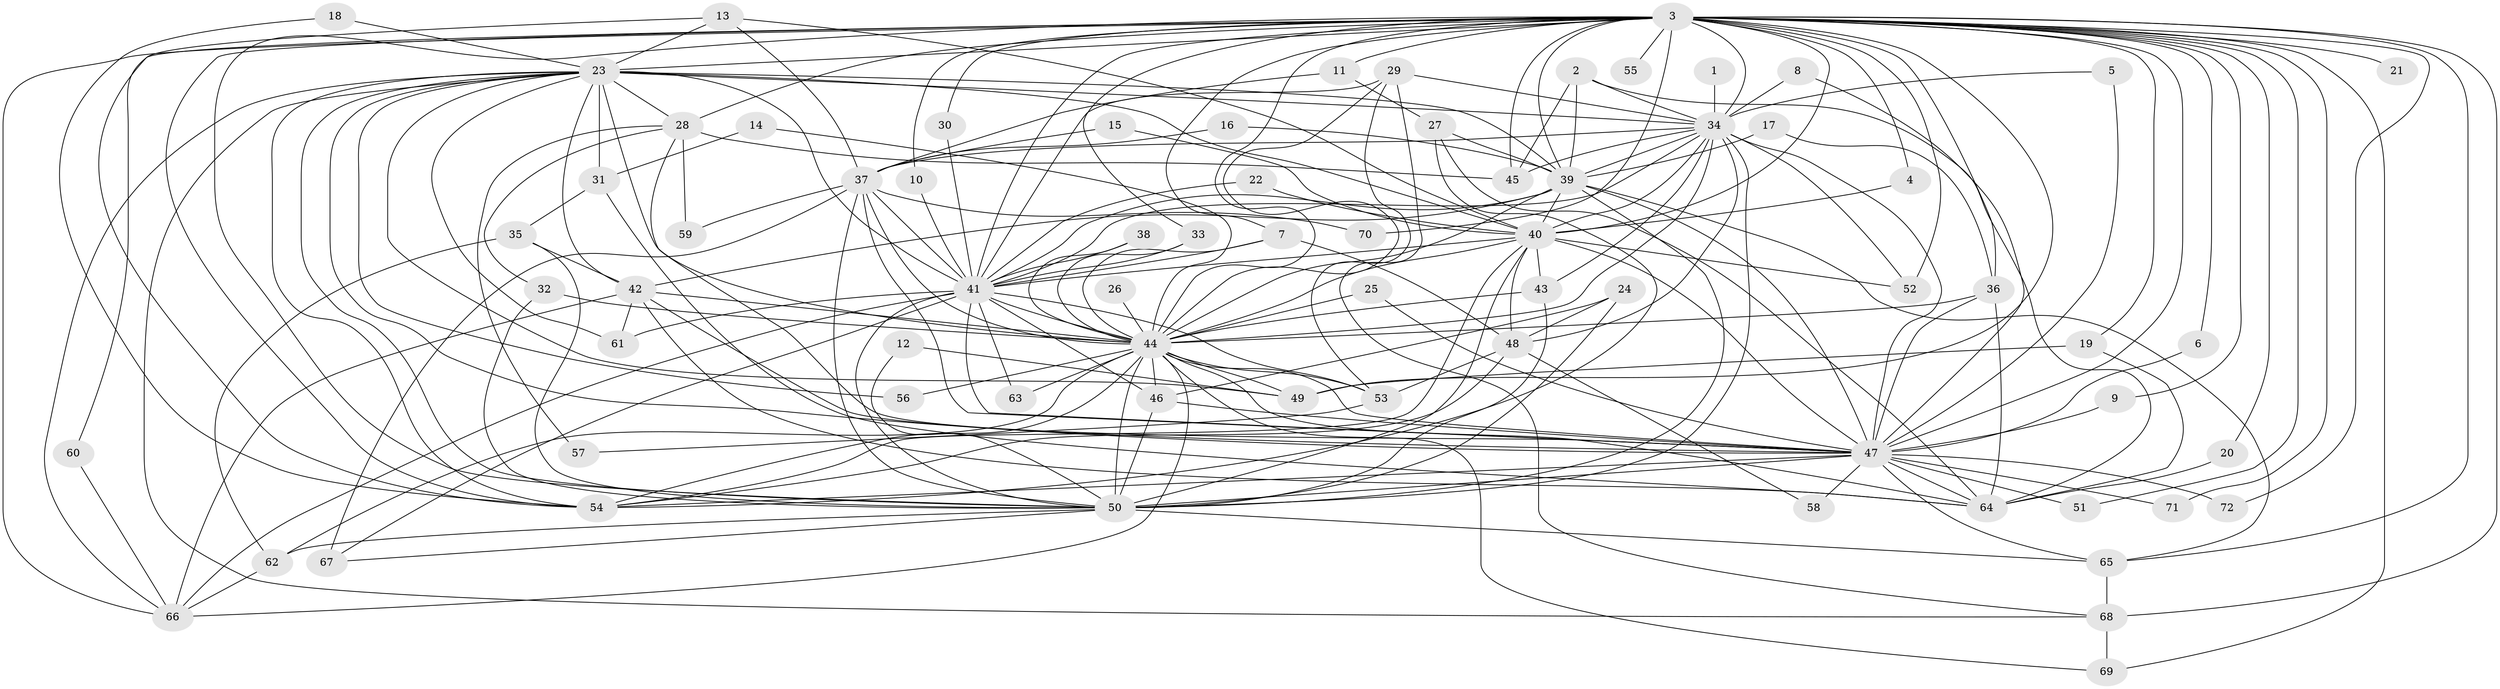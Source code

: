 // original degree distribution, {27: 0.013888888888888888, 29: 0.006944444444444444, 26: 0.006944444444444444, 19: 0.006944444444444444, 24: 0.006944444444444444, 22: 0.006944444444444444, 16: 0.006944444444444444, 20: 0.006944444444444444, 38: 0.006944444444444444, 4: 0.09722222222222222, 5: 0.04861111111111111, 2: 0.5277777777777778, 3: 0.2152777777777778, 6: 0.013888888888888888, 9: 0.006944444444444444, 7: 0.020833333333333332}
// Generated by graph-tools (version 1.1) at 2025/25/03/09/25 03:25:45]
// undirected, 72 vertices, 206 edges
graph export_dot {
graph [start="1"]
  node [color=gray90,style=filled];
  1;
  2;
  3;
  4;
  5;
  6;
  7;
  8;
  9;
  10;
  11;
  12;
  13;
  14;
  15;
  16;
  17;
  18;
  19;
  20;
  21;
  22;
  23;
  24;
  25;
  26;
  27;
  28;
  29;
  30;
  31;
  32;
  33;
  34;
  35;
  36;
  37;
  38;
  39;
  40;
  41;
  42;
  43;
  44;
  45;
  46;
  47;
  48;
  49;
  50;
  51;
  52;
  53;
  54;
  55;
  56;
  57;
  58;
  59;
  60;
  61;
  62;
  63;
  64;
  65;
  66;
  67;
  68;
  69;
  70;
  71;
  72;
  1 -- 34 [weight=1.0];
  2 -- 34 [weight=1.0];
  2 -- 39 [weight=1.0];
  2 -- 45 [weight=1.0];
  2 -- 64 [weight=1.0];
  3 -- 4 [weight=1.0];
  3 -- 6 [weight=1.0];
  3 -- 7 [weight=1.0];
  3 -- 9 [weight=1.0];
  3 -- 10 [weight=1.0];
  3 -- 11 [weight=1.0];
  3 -- 19 [weight=1.0];
  3 -- 20 [weight=1.0];
  3 -- 21 [weight=2.0];
  3 -- 23 [weight=2.0];
  3 -- 28 [weight=1.0];
  3 -- 30 [weight=1.0];
  3 -- 33 [weight=1.0];
  3 -- 34 [weight=2.0];
  3 -- 36 [weight=1.0];
  3 -- 39 [weight=2.0];
  3 -- 40 [weight=2.0];
  3 -- 41 [weight=2.0];
  3 -- 44 [weight=3.0];
  3 -- 45 [weight=2.0];
  3 -- 47 [weight=3.0];
  3 -- 49 [weight=1.0];
  3 -- 50 [weight=3.0];
  3 -- 51 [weight=1.0];
  3 -- 52 [weight=2.0];
  3 -- 54 [weight=2.0];
  3 -- 55 [weight=2.0];
  3 -- 60 [weight=1.0];
  3 -- 65 [weight=1.0];
  3 -- 66 [weight=1.0];
  3 -- 68 [weight=2.0];
  3 -- 69 [weight=1.0];
  3 -- 70 [weight=1.0];
  3 -- 71 [weight=2.0];
  3 -- 72 [weight=1.0];
  4 -- 40 [weight=1.0];
  5 -- 34 [weight=1.0];
  5 -- 47 [weight=1.0];
  6 -- 47 [weight=1.0];
  7 -- 41 [weight=1.0];
  7 -- 44 [weight=1.0];
  7 -- 48 [weight=1.0];
  8 -- 34 [weight=1.0];
  8 -- 47 [weight=1.0];
  9 -- 47 [weight=1.0];
  10 -- 41 [weight=1.0];
  11 -- 27 [weight=1.0];
  11 -- 37 [weight=1.0];
  12 -- 49 [weight=1.0];
  12 -- 50 [weight=1.0];
  13 -- 23 [weight=1.0];
  13 -- 37 [weight=1.0];
  13 -- 40 [weight=1.0];
  13 -- 54 [weight=1.0];
  14 -- 31 [weight=1.0];
  14 -- 44 [weight=1.0];
  15 -- 37 [weight=1.0];
  15 -- 40 [weight=1.0];
  16 -- 37 [weight=1.0];
  16 -- 39 [weight=1.0];
  17 -- 36 [weight=1.0];
  17 -- 39 [weight=1.0];
  18 -- 23 [weight=1.0];
  18 -- 54 [weight=1.0];
  19 -- 49 [weight=1.0];
  19 -- 64 [weight=1.0];
  20 -- 64 [weight=1.0];
  22 -- 40 [weight=1.0];
  22 -- 41 [weight=1.0];
  23 -- 28 [weight=1.0];
  23 -- 31 [weight=1.0];
  23 -- 34 [weight=1.0];
  23 -- 39 [weight=1.0];
  23 -- 40 [weight=2.0];
  23 -- 41 [weight=1.0];
  23 -- 42 [weight=1.0];
  23 -- 44 [weight=1.0];
  23 -- 47 [weight=1.0];
  23 -- 49 [weight=1.0];
  23 -- 50 [weight=1.0];
  23 -- 54 [weight=1.0];
  23 -- 56 [weight=1.0];
  23 -- 61 [weight=1.0];
  23 -- 66 [weight=1.0];
  23 -- 68 [weight=1.0];
  24 -- 46 [weight=1.0];
  24 -- 48 [weight=1.0];
  24 -- 50 [weight=1.0];
  25 -- 44 [weight=1.0];
  25 -- 47 [weight=1.0];
  26 -- 44 [weight=1.0];
  27 -- 39 [weight=1.0];
  27 -- 54 [weight=1.0];
  27 -- 64 [weight=1.0];
  28 -- 32 [weight=1.0];
  28 -- 45 [weight=1.0];
  28 -- 47 [weight=1.0];
  28 -- 57 [weight=1.0];
  28 -- 59 [weight=1.0];
  29 -- 34 [weight=1.0];
  29 -- 41 [weight=1.0];
  29 -- 44 [weight=1.0];
  29 -- 53 [weight=1.0];
  29 -- 68 [weight=1.0];
  30 -- 41 [weight=1.0];
  31 -- 35 [weight=1.0];
  31 -- 64 [weight=1.0];
  32 -- 44 [weight=1.0];
  32 -- 50 [weight=1.0];
  33 -- 41 [weight=1.0];
  33 -- 44 [weight=1.0];
  34 -- 37 [weight=1.0];
  34 -- 39 [weight=1.0];
  34 -- 40 [weight=1.0];
  34 -- 41 [weight=1.0];
  34 -- 43 [weight=1.0];
  34 -- 44 [weight=1.0];
  34 -- 45 [weight=1.0];
  34 -- 47 [weight=2.0];
  34 -- 48 [weight=2.0];
  34 -- 50 [weight=1.0];
  34 -- 52 [weight=1.0];
  35 -- 42 [weight=1.0];
  35 -- 50 [weight=1.0];
  35 -- 62 [weight=1.0];
  36 -- 44 [weight=1.0];
  36 -- 47 [weight=1.0];
  36 -- 64 [weight=1.0];
  37 -- 41 [weight=1.0];
  37 -- 44 [weight=1.0];
  37 -- 47 [weight=1.0];
  37 -- 50 [weight=1.0];
  37 -- 59 [weight=1.0];
  37 -- 67 [weight=1.0];
  37 -- 70 [weight=1.0];
  38 -- 41 [weight=1.0];
  38 -- 44 [weight=1.0];
  39 -- 40 [weight=1.0];
  39 -- 41 [weight=1.0];
  39 -- 42 [weight=1.0];
  39 -- 44 [weight=1.0];
  39 -- 47 [weight=1.0];
  39 -- 50 [weight=2.0];
  39 -- 65 [weight=1.0];
  40 -- 41 [weight=3.0];
  40 -- 43 [weight=1.0];
  40 -- 44 [weight=2.0];
  40 -- 47 [weight=1.0];
  40 -- 48 [weight=1.0];
  40 -- 50 [weight=1.0];
  40 -- 52 [weight=1.0];
  40 -- 54 [weight=1.0];
  41 -- 44 [weight=2.0];
  41 -- 46 [weight=1.0];
  41 -- 47 [weight=1.0];
  41 -- 50 [weight=1.0];
  41 -- 53 [weight=1.0];
  41 -- 61 [weight=1.0];
  41 -- 63 [weight=1.0];
  41 -- 66 [weight=1.0];
  41 -- 67 [weight=1.0];
  42 -- 44 [weight=1.0];
  42 -- 47 [weight=1.0];
  42 -- 61 [weight=1.0];
  42 -- 64 [weight=1.0];
  42 -- 66 [weight=1.0];
  43 -- 44 [weight=1.0];
  43 -- 50 [weight=1.0];
  44 -- 46 [weight=1.0];
  44 -- 47 [weight=1.0];
  44 -- 49 [weight=1.0];
  44 -- 50 [weight=2.0];
  44 -- 53 [weight=1.0];
  44 -- 54 [weight=1.0];
  44 -- 56 [weight=1.0];
  44 -- 62 [weight=1.0];
  44 -- 63 [weight=1.0];
  44 -- 64 [weight=1.0];
  44 -- 66 [weight=1.0];
  44 -- 69 [weight=1.0];
  46 -- 47 [weight=1.0];
  46 -- 50 [weight=2.0];
  47 -- 50 [weight=2.0];
  47 -- 51 [weight=1.0];
  47 -- 54 [weight=1.0];
  47 -- 58 [weight=1.0];
  47 -- 64 [weight=1.0];
  47 -- 65 [weight=1.0];
  47 -- 71 [weight=1.0];
  47 -- 72 [weight=1.0];
  48 -- 53 [weight=1.0];
  48 -- 54 [weight=1.0];
  48 -- 58 [weight=1.0];
  50 -- 62 [weight=1.0];
  50 -- 65 [weight=1.0];
  50 -- 67 [weight=1.0];
  53 -- 57 [weight=1.0];
  60 -- 66 [weight=1.0];
  62 -- 66 [weight=1.0];
  65 -- 68 [weight=1.0];
  68 -- 69 [weight=1.0];
}

